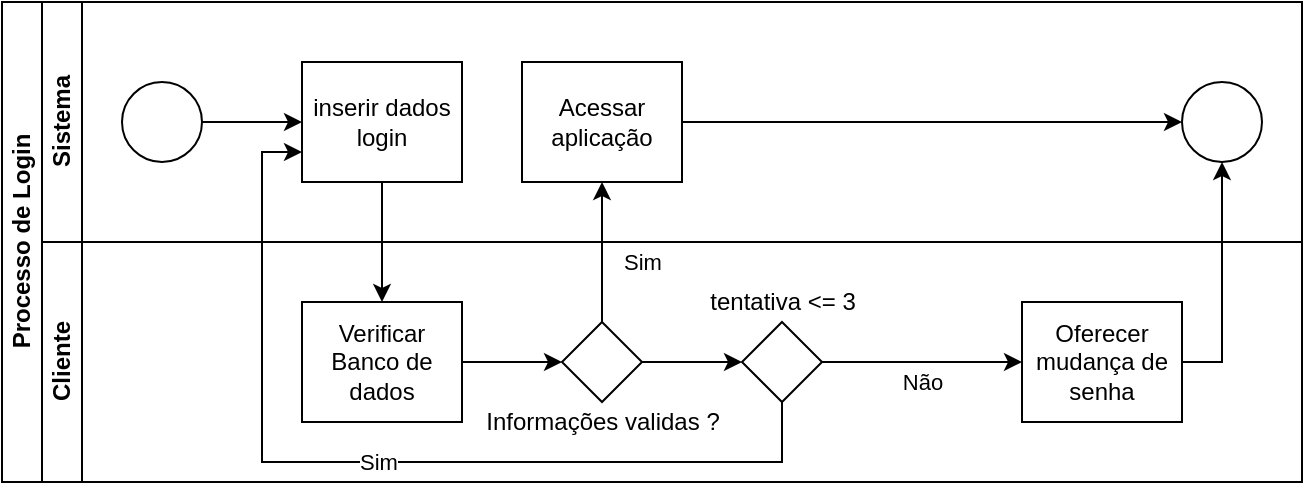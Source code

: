<mxfile version="13.0.4" type="device"><diagram id="prtHgNgQTEPvFCAcTncT" name="Page-1"><mxGraphModel dx="1022" dy="437" grid="1" gridSize="10" guides="1" tooltips="1" connect="1" arrows="1" fold="1" page="1" pageScale="1" pageWidth="827" pageHeight="1169" math="0" shadow="0"><root><mxCell id="0"/><mxCell id="1" parent="0"/><mxCell id="dNxyNK7c78bLwvsdeMH5-19" value="Processo de Login" style="swimlane;html=1;childLayout=stackLayout;resizeParent=1;resizeParentMax=0;horizontal=0;startSize=20;horizontalStack=0;" parent="1" vertex="1"><mxGeometry x="150" y="110" width="650" height="240" as="geometry"/></mxCell><mxCell id="dNxyNK7c78bLwvsdeMH5-20" value="Sistema" style="swimlane;html=1;startSize=20;horizontal=0;" parent="dNxyNK7c78bLwvsdeMH5-19" vertex="1"><mxGeometry x="20" width="630" height="120" as="geometry"/></mxCell><mxCell id="dNxyNK7c78bLwvsdeMH5-32" value="" style="ellipse;whiteSpace=wrap;html=1;" parent="dNxyNK7c78bLwvsdeMH5-20" vertex="1"><mxGeometry x="570" y="40" width="40" height="40" as="geometry"/></mxCell><mxCell id="xxmlR0qOG7IRXBx37rvz-27" style="edgeStyle=orthogonalEdgeStyle;rounded=0;orthogonalLoop=1;jettySize=auto;html=1;exitX=1;exitY=0.5;exitDx=0;exitDy=0;entryX=0;entryY=0.5;entryDx=0;entryDy=0;" edge="1" parent="dNxyNK7c78bLwvsdeMH5-20" source="xxmlR0qOG7IRXBx37rvz-25" target="dNxyNK7c78bLwvsdeMH5-32"><mxGeometry relative="1" as="geometry"/></mxCell><mxCell id="xxmlR0qOG7IRXBx37rvz-25" value="Acessar aplicação" style="rounded=0;whiteSpace=wrap;html=1;fontFamily=Helvetica;fontSize=12;fontColor=#000000;align=center;" vertex="1" parent="dNxyNK7c78bLwvsdeMH5-20"><mxGeometry x="240" y="30" width="80" height="60" as="geometry"/></mxCell><mxCell id="xxmlR0qOG7IRXBx37rvz-32" style="edgeStyle=orthogonalEdgeStyle;rounded=0;orthogonalLoop=1;jettySize=auto;html=1;exitX=1;exitY=0.5;exitDx=0;exitDy=0;entryX=0;entryY=0.5;entryDx=0;entryDy=0;" edge="1" parent="dNxyNK7c78bLwvsdeMH5-20" source="dNxyNK7c78bLwvsdeMH5-23" target="xxmlR0qOG7IRXBx37rvz-16"><mxGeometry relative="1" as="geometry"/></mxCell><mxCell id="dNxyNK7c78bLwvsdeMH5-23" value="" style="ellipse;whiteSpace=wrap;html=1;" parent="dNxyNK7c78bLwvsdeMH5-20" vertex="1"><mxGeometry x="40" y="40" width="40" height="40" as="geometry"/></mxCell><mxCell id="xxmlR0qOG7IRXBx37rvz-16" value="inserir dados login" style="rounded=0;whiteSpace=wrap;html=1;fontFamily=Helvetica;fontSize=12;fontColor=#000000;align=center;" vertex="1" parent="dNxyNK7c78bLwvsdeMH5-20"><mxGeometry x="130" y="30" width="80" height="60" as="geometry"/></mxCell><mxCell id="xxmlR0qOG7IRXBx37rvz-18" style="edgeStyle=orthogonalEdgeStyle;rounded=0;orthogonalLoop=1;jettySize=auto;html=1;exitX=0.5;exitY=1;exitDx=0;exitDy=0;" edge="1" parent="dNxyNK7c78bLwvsdeMH5-19" source="xxmlR0qOG7IRXBx37rvz-16" target="xxmlR0qOG7IRXBx37rvz-17"><mxGeometry relative="1" as="geometry"/></mxCell><mxCell id="xxmlR0qOG7IRXBx37rvz-26" value="Sim" style="edgeStyle=orthogonalEdgeStyle;rounded=0;orthogonalLoop=1;jettySize=auto;html=1;exitX=0.5;exitY=0;exitDx=0;exitDy=0;entryX=0.5;entryY=1;entryDx=0;entryDy=0;" edge="1" parent="dNxyNK7c78bLwvsdeMH5-19" source="xxmlR0qOG7IRXBx37rvz-19" target="xxmlR0qOG7IRXBx37rvz-25"><mxGeometry x="-0.143" y="-20" relative="1" as="geometry"><Array as="points"><mxPoint x="300" y="130"/><mxPoint x="300" y="130"/></Array><mxPoint as="offset"/></mxGeometry></mxCell><mxCell id="dNxyNK7c78bLwvsdeMH5-21" value="Cliente" style="swimlane;html=1;startSize=20;horizontal=0;" parent="dNxyNK7c78bLwvsdeMH5-19" vertex="1"><mxGeometry x="20" y="120" width="630" height="120" as="geometry"/></mxCell><mxCell id="xxmlR0qOG7IRXBx37rvz-29" style="edgeStyle=orthogonalEdgeStyle;rounded=0;orthogonalLoop=1;jettySize=auto;html=1;exitX=1;exitY=0.5;exitDx=0;exitDy=0;entryX=0;entryY=0.5;entryDx=0;entryDy=0;" edge="1" parent="dNxyNK7c78bLwvsdeMH5-21" source="xxmlR0qOG7IRXBx37rvz-19" target="xxmlR0qOG7IRXBx37rvz-28"><mxGeometry relative="1" as="geometry"/></mxCell><mxCell id="xxmlR0qOG7IRXBx37rvz-30" value="tentativa &amp;lt;= 3" style="text;html=1;align=center;verticalAlign=middle;resizable=0;points=[];autosize=1;" vertex="1" parent="dNxyNK7c78bLwvsdeMH5-21"><mxGeometry x="325" y="20" width="90" height="20" as="geometry"/></mxCell><mxCell id="xxmlR0qOG7IRXBx37rvz-33" value="Oferecer mudança de senha" style="rounded=0;whiteSpace=wrap;html=1;fontFamily=Helvetica;fontSize=12;fontColor=#000000;align=center;" vertex="1" parent="dNxyNK7c78bLwvsdeMH5-21"><mxGeometry x="490" y="30" width="80" height="60" as="geometry"/></mxCell><mxCell id="xxmlR0qOG7IRXBx37rvz-19" value="" style="rhombus;whiteSpace=wrap;html=1;" vertex="1" parent="dNxyNK7c78bLwvsdeMH5-21"><mxGeometry x="260" y="40" width="40" height="40" as="geometry"/></mxCell><mxCell id="xxmlR0qOG7IRXBx37rvz-21" style="edgeStyle=orthogonalEdgeStyle;rounded=0;orthogonalLoop=1;jettySize=auto;html=1;exitX=1;exitY=0.5;exitDx=0;exitDy=0;entryX=0;entryY=0.5;entryDx=0;entryDy=0;" edge="1" parent="dNxyNK7c78bLwvsdeMH5-21" source="xxmlR0qOG7IRXBx37rvz-17" target="xxmlR0qOG7IRXBx37rvz-19"><mxGeometry relative="1" as="geometry"/></mxCell><mxCell id="xxmlR0qOG7IRXBx37rvz-17" value="Verificar Banco de dados" style="rounded=0;whiteSpace=wrap;html=1;fontFamily=Helvetica;fontSize=12;fontColor=#000000;align=center;" vertex="1" parent="dNxyNK7c78bLwvsdeMH5-21"><mxGeometry x="130" y="30" width="80" height="60" as="geometry"/></mxCell><mxCell id="xxmlR0qOG7IRXBx37rvz-34" value="Não" style="edgeStyle=orthogonalEdgeStyle;rounded=0;orthogonalLoop=1;jettySize=auto;html=1;exitX=1;exitY=0.5;exitDx=0;exitDy=0;" edge="1" parent="dNxyNK7c78bLwvsdeMH5-21" source="xxmlR0qOG7IRXBx37rvz-28" target="xxmlR0qOG7IRXBx37rvz-33"><mxGeometry y="-10" relative="1" as="geometry"><mxPoint as="offset"/></mxGeometry></mxCell><mxCell id="xxmlR0qOG7IRXBx37rvz-28" value="" style="rhombus;whiteSpace=wrap;html=1;" vertex="1" parent="dNxyNK7c78bLwvsdeMH5-21"><mxGeometry x="350" y="40" width="40" height="40" as="geometry"/></mxCell><mxCell id="xxmlR0qOG7IRXBx37rvz-20" value="Informações validas ?" style="text;html=1;align=center;verticalAlign=middle;resizable=0;points=[];autosize=1;" vertex="1" parent="dNxyNK7c78bLwvsdeMH5-21"><mxGeometry x="215" y="80" width="130" height="20" as="geometry"/></mxCell><mxCell id="xxmlR0qOG7IRXBx37rvz-31" value="Sim" style="edgeStyle=orthogonalEdgeStyle;rounded=0;orthogonalLoop=1;jettySize=auto;html=1;exitX=0.5;exitY=1;exitDx=0;exitDy=0;entryX=0;entryY=0.75;entryDx=0;entryDy=0;" edge="1" parent="dNxyNK7c78bLwvsdeMH5-19" source="xxmlR0qOG7IRXBx37rvz-28" target="xxmlR0qOG7IRXBx37rvz-16"><mxGeometry relative="1" as="geometry"><Array as="points"><mxPoint x="390" y="230"/><mxPoint x="130" y="230"/><mxPoint x="130" y="75"/></Array></mxGeometry></mxCell><mxCell id="xxmlR0qOG7IRXBx37rvz-35" style="edgeStyle=orthogonalEdgeStyle;rounded=0;orthogonalLoop=1;jettySize=auto;html=1;exitX=1;exitY=0.5;exitDx=0;exitDy=0;entryX=0.5;entryY=1;entryDx=0;entryDy=0;" edge="1" parent="dNxyNK7c78bLwvsdeMH5-19" source="xxmlR0qOG7IRXBx37rvz-33" target="dNxyNK7c78bLwvsdeMH5-32"><mxGeometry relative="1" as="geometry"/></mxCell></root></mxGraphModel></diagram></mxfile>